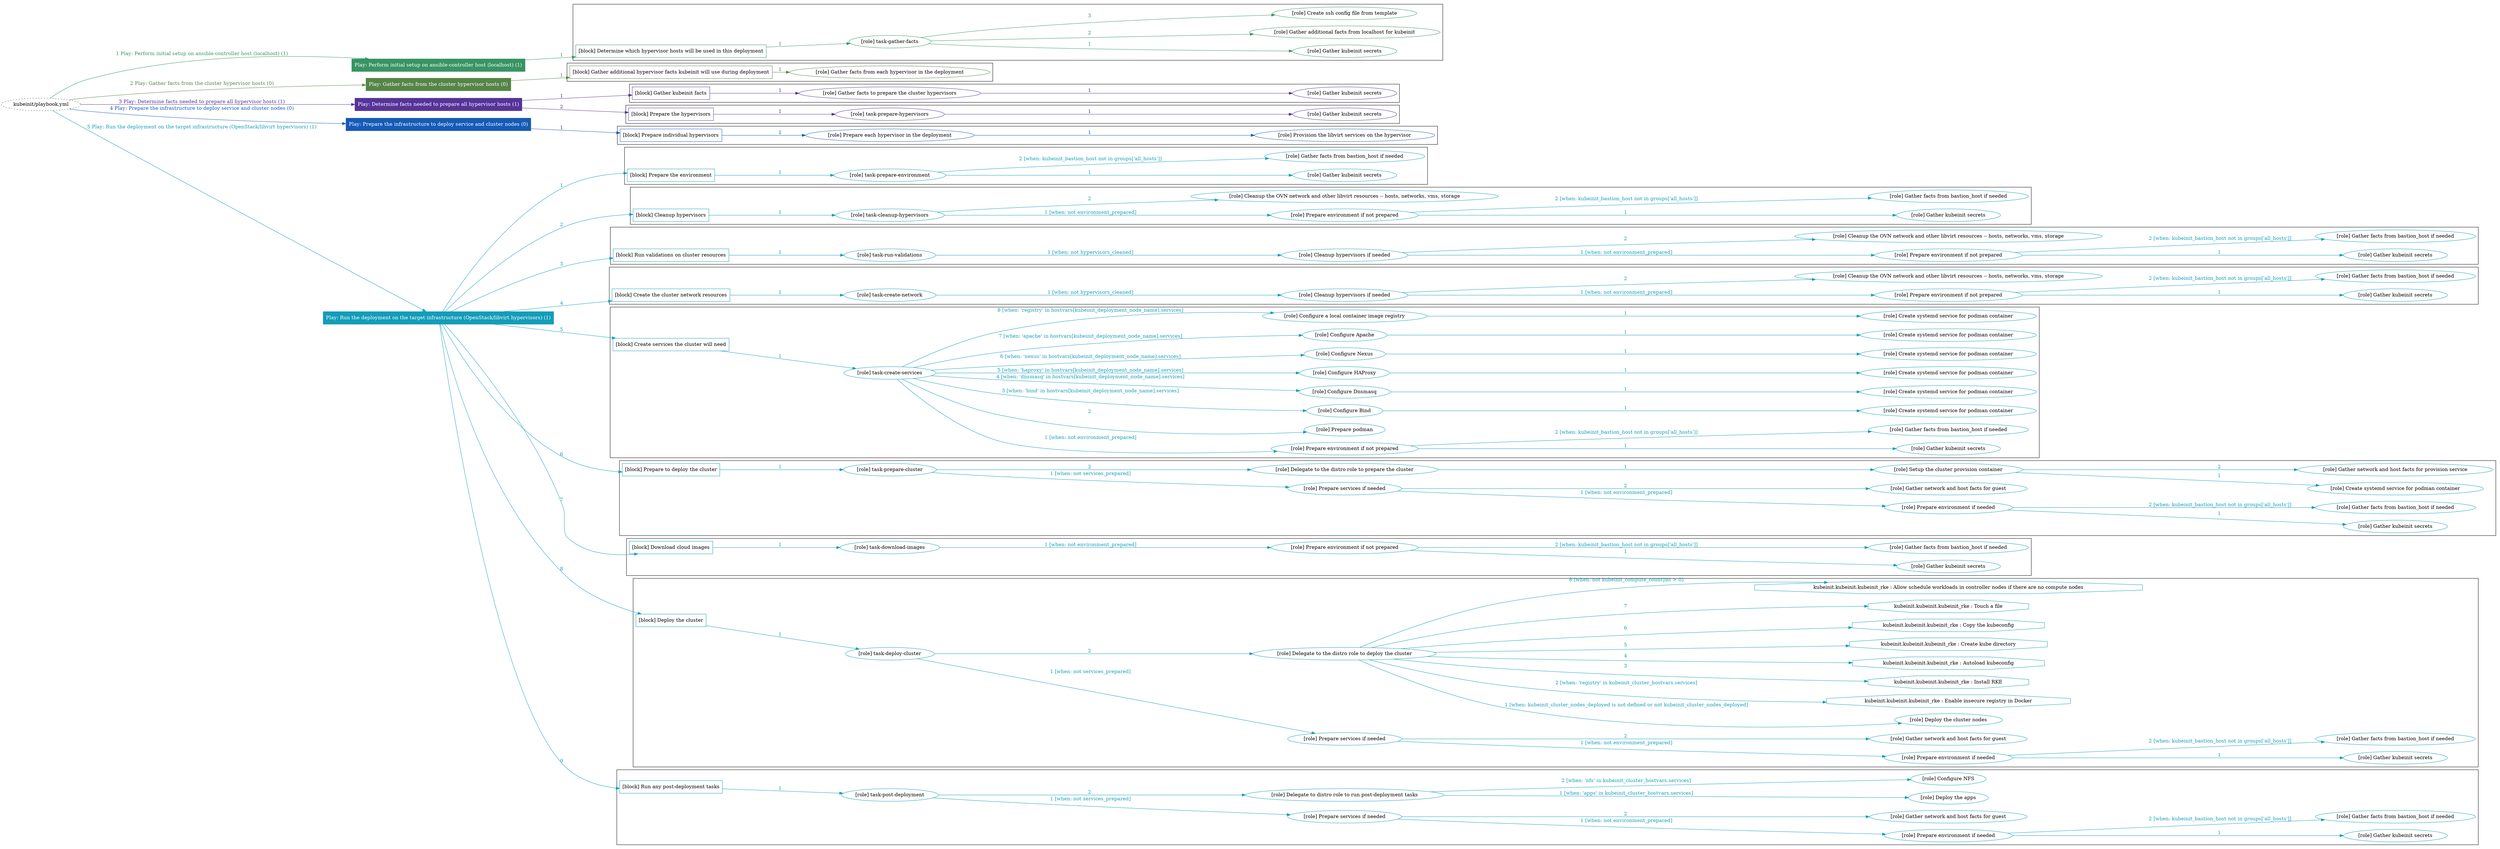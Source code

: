 digraph {
	graph [concentrate=true ordering=in rankdir=LR ratio=fill]
	edge [esep=5 sep=10]
	"kubeinit/playbook.yml" [URL="/home/runner/work/kubeinit/kubeinit/kubeinit/playbook.yml" id=playbook_73e7d32b style=dotted]
	"kubeinit/playbook.yml" -> play_31414d50 [label="1 Play: Perform initial setup on ansible-controller host (localhost) (1)" color="#389463" fontcolor="#389463" id=edge_play_31414d50 labeltooltip="1 Play: Perform initial setup on ansible-controller host (localhost) (1)" tooltip="1 Play: Perform initial setup on ansible-controller host (localhost) (1)"]
	subgraph "Play: Perform initial setup on ansible-controller host (localhost) (1)" {
		play_31414d50 [label="Play: Perform initial setup on ansible-controller host (localhost) (1)" URL="/home/runner/work/kubeinit/kubeinit/kubeinit/playbook.yml" color="#389463" fontcolor="#ffffff" id=play_31414d50 shape=box style=filled tooltip=localhost]
		play_31414d50 -> block_2adc20b6 [label=1 color="#389463" fontcolor="#389463" id=edge_block_2adc20b6 labeltooltip=1 tooltip=1]
		subgraph cluster_block_2adc20b6 {
			block_2adc20b6 [label="[block] Determine which hypervisor hosts will be used in this deployment" URL="/home/runner/work/kubeinit/kubeinit/kubeinit/playbook.yml" color="#389463" id=block_2adc20b6 labeltooltip="Determine which hypervisor hosts will be used in this deployment" shape=box tooltip="Determine which hypervisor hosts will be used in this deployment"]
			block_2adc20b6 -> role_edd2f462 [label="1 " color="#389463" fontcolor="#389463" id=edge_role_edd2f462 labeltooltip="1 " tooltip="1 "]
			subgraph "task-gather-facts" {
				role_edd2f462 [label="[role] task-gather-facts" URL="/home/runner/work/kubeinit/kubeinit/kubeinit/playbook.yml" color="#389463" id=role_edd2f462 tooltip="task-gather-facts"]
				role_edd2f462 -> role_8a72147b [label="1 " color="#389463" fontcolor="#389463" id=edge_role_8a72147b labeltooltip="1 " tooltip="1 "]
				subgraph "Gather kubeinit secrets" {
					role_8a72147b [label="[role] Gather kubeinit secrets" URL="/home/runner/.ansible/collections/ansible_collections/kubeinit/kubeinit/roles/kubeinit_prepare/tasks/build_hypervisors_group.yml" color="#389463" id=role_8a72147b tooltip="Gather kubeinit secrets"]
				}
				role_edd2f462 -> role_bcaaa14e [label="2 " color="#389463" fontcolor="#389463" id=edge_role_bcaaa14e labeltooltip="2 " tooltip="2 "]
				subgraph "Gather additional facts from localhost for kubeinit" {
					role_bcaaa14e [label="[role] Gather additional facts from localhost for kubeinit" URL="/home/runner/.ansible/collections/ansible_collections/kubeinit/kubeinit/roles/kubeinit_prepare/tasks/build_hypervisors_group.yml" color="#389463" id=role_bcaaa14e tooltip="Gather additional facts from localhost for kubeinit"]
				}
				role_edd2f462 -> role_b753dffd [label="3 " color="#389463" fontcolor="#389463" id=edge_role_b753dffd labeltooltip="3 " tooltip="3 "]
				subgraph "Create ssh config file from template" {
					role_b753dffd [label="[role] Create ssh config file from template" URL="/home/runner/.ansible/collections/ansible_collections/kubeinit/kubeinit/roles/kubeinit_prepare/tasks/build_hypervisors_group.yml" color="#389463" id=role_b753dffd tooltip="Create ssh config file from template"]
				}
			}
		}
	}
	"kubeinit/playbook.yml" -> play_7889216e [label="2 Play: Gather facts from the cluster hypervisor hosts (0)" color="#548547" fontcolor="#548547" id=edge_play_7889216e labeltooltip="2 Play: Gather facts from the cluster hypervisor hosts (0)" tooltip="2 Play: Gather facts from the cluster hypervisor hosts (0)"]
	subgraph "Play: Gather facts from the cluster hypervisor hosts (0)" {
		play_7889216e [label="Play: Gather facts from the cluster hypervisor hosts (0)" URL="/home/runner/work/kubeinit/kubeinit/kubeinit/playbook.yml" color="#548547" fontcolor="#ffffff" id=play_7889216e shape=box style=filled tooltip="Play: Gather facts from the cluster hypervisor hosts (0)"]
		play_7889216e -> block_11d4f030 [label=1 color="#548547" fontcolor="#548547" id=edge_block_11d4f030 labeltooltip=1 tooltip=1]
		subgraph cluster_block_11d4f030 {
			block_11d4f030 [label="[block] Gather additional hypervisor facts kubeinit will use during deployment" URL="/home/runner/work/kubeinit/kubeinit/kubeinit/playbook.yml" color="#548547" id=block_11d4f030 labeltooltip="Gather additional hypervisor facts kubeinit will use during deployment" shape=box tooltip="Gather additional hypervisor facts kubeinit will use during deployment"]
			block_11d4f030 -> role_a6d1f965 [label="1 " color="#548547" fontcolor="#548547" id=edge_role_a6d1f965 labeltooltip="1 " tooltip="1 "]
			subgraph "Gather facts from each hypervisor in the deployment" {
				role_a6d1f965 [label="[role] Gather facts from each hypervisor in the deployment" URL="/home/runner/work/kubeinit/kubeinit/kubeinit/playbook.yml" color="#548547" id=role_a6d1f965 tooltip="Gather facts from each hypervisor in the deployment"]
			}
		}
	}
	"kubeinit/playbook.yml" -> play_4eb75f65 [label="3 Play: Determine facts needed to prepare all hypervisor hosts (1)" color="#563399" fontcolor="#563399" id=edge_play_4eb75f65 labeltooltip="3 Play: Determine facts needed to prepare all hypervisor hosts (1)" tooltip="3 Play: Determine facts needed to prepare all hypervisor hosts (1)"]
	subgraph "Play: Determine facts needed to prepare all hypervisor hosts (1)" {
		play_4eb75f65 [label="Play: Determine facts needed to prepare all hypervisor hosts (1)" URL="/home/runner/work/kubeinit/kubeinit/kubeinit/playbook.yml" color="#563399" fontcolor="#ffffff" id=play_4eb75f65 shape=box style=filled tooltip=localhost]
		play_4eb75f65 -> block_2c77a514 [label=1 color="#563399" fontcolor="#563399" id=edge_block_2c77a514 labeltooltip=1 tooltip=1]
		subgraph cluster_block_2c77a514 {
			block_2c77a514 [label="[block] Gather kubeinit facts" URL="/home/runner/work/kubeinit/kubeinit/kubeinit/playbook.yml" color="#563399" id=block_2c77a514 labeltooltip="Gather kubeinit facts" shape=box tooltip="Gather kubeinit facts"]
			block_2c77a514 -> role_f0859530 [label="1 " color="#563399" fontcolor="#563399" id=edge_role_f0859530 labeltooltip="1 " tooltip="1 "]
			subgraph "Gather facts to prepare the cluster hypervisors" {
				role_f0859530 [label="[role] Gather facts to prepare the cluster hypervisors" URL="/home/runner/work/kubeinit/kubeinit/kubeinit/playbook.yml" color="#563399" id=role_f0859530 tooltip="Gather facts to prepare the cluster hypervisors"]
				role_f0859530 -> role_ba2a479e [label="1 " color="#563399" fontcolor="#563399" id=edge_role_ba2a479e labeltooltip="1 " tooltip="1 "]
				subgraph "Gather kubeinit secrets" {
					role_ba2a479e [label="[role] Gather kubeinit secrets" URL="/home/runner/.ansible/collections/ansible_collections/kubeinit/kubeinit/roles/kubeinit_prepare/tasks/gather_kubeinit_facts.yml" color="#563399" id=role_ba2a479e tooltip="Gather kubeinit secrets"]
				}
			}
		}
		play_4eb75f65 -> block_fc5ec38f [label=2 color="#563399" fontcolor="#563399" id=edge_block_fc5ec38f labeltooltip=2 tooltip=2]
		subgraph cluster_block_fc5ec38f {
			block_fc5ec38f [label="[block] Prepare the hypervisors" URL="/home/runner/work/kubeinit/kubeinit/kubeinit/playbook.yml" color="#563399" id=block_fc5ec38f labeltooltip="Prepare the hypervisors" shape=box tooltip="Prepare the hypervisors"]
			block_fc5ec38f -> role_0a61ebec [label="1 " color="#563399" fontcolor="#563399" id=edge_role_0a61ebec labeltooltip="1 " tooltip="1 "]
			subgraph "task-prepare-hypervisors" {
				role_0a61ebec [label="[role] task-prepare-hypervisors" URL="/home/runner/work/kubeinit/kubeinit/kubeinit/playbook.yml" color="#563399" id=role_0a61ebec tooltip="task-prepare-hypervisors"]
				role_0a61ebec -> role_b59c0893 [label="1 " color="#563399" fontcolor="#563399" id=edge_role_b59c0893 labeltooltip="1 " tooltip="1 "]
				subgraph "Gather kubeinit secrets" {
					role_b59c0893 [label="[role] Gather kubeinit secrets" URL="/home/runner/.ansible/collections/ansible_collections/kubeinit/kubeinit/roles/kubeinit_prepare/tasks/gather_kubeinit_facts.yml" color="#563399" id=role_b59c0893 tooltip="Gather kubeinit secrets"]
				}
			}
		}
	}
	"kubeinit/playbook.yml" -> play_acd3f1a6 [label="4 Play: Prepare the infrastructure to deploy service and cluster nodes (0)" color="#155bb7" fontcolor="#155bb7" id=edge_play_acd3f1a6 labeltooltip="4 Play: Prepare the infrastructure to deploy service and cluster nodes (0)" tooltip="4 Play: Prepare the infrastructure to deploy service and cluster nodes (0)"]
	subgraph "Play: Prepare the infrastructure to deploy service and cluster nodes (0)" {
		play_acd3f1a6 [label="Play: Prepare the infrastructure to deploy service and cluster nodes (0)" URL="/home/runner/work/kubeinit/kubeinit/kubeinit/playbook.yml" color="#155bb7" fontcolor="#ffffff" id=play_acd3f1a6 shape=box style=filled tooltip="Play: Prepare the infrastructure to deploy service and cluster nodes (0)"]
		play_acd3f1a6 -> block_a040dc82 [label=1 color="#155bb7" fontcolor="#155bb7" id=edge_block_a040dc82 labeltooltip=1 tooltip=1]
		subgraph cluster_block_a040dc82 {
			block_a040dc82 [label="[block] Prepare individual hypervisors" URL="/home/runner/work/kubeinit/kubeinit/kubeinit/playbook.yml" color="#155bb7" id=block_a040dc82 labeltooltip="Prepare individual hypervisors" shape=box tooltip="Prepare individual hypervisors"]
			block_a040dc82 -> role_f3a6813e [label="1 " color="#155bb7" fontcolor="#155bb7" id=edge_role_f3a6813e labeltooltip="1 " tooltip="1 "]
			subgraph "Prepare each hypervisor in the deployment" {
				role_f3a6813e [label="[role] Prepare each hypervisor in the deployment" URL="/home/runner/work/kubeinit/kubeinit/kubeinit/playbook.yml" color="#155bb7" id=role_f3a6813e tooltip="Prepare each hypervisor in the deployment"]
				role_f3a6813e -> role_6486df11 [label="1 " color="#155bb7" fontcolor="#155bb7" id=edge_role_6486df11 labeltooltip="1 " tooltip="1 "]
				subgraph "Provision the libvirt services on the hypervisor" {
					role_6486df11 [label="[role] Provision the libvirt services on the hypervisor" URL="/home/runner/.ansible/collections/ansible_collections/kubeinit/kubeinit/roles/kubeinit_prepare/tasks/prepare_hypervisor.yml" color="#155bb7" id=role_6486df11 tooltip="Provision the libvirt services on the hypervisor"]
				}
			}
		}
	}
	"kubeinit/playbook.yml" -> play_44e21730 [label="5 Play: Run the deployment on the target infrastructure (OpenStack/libvirt hypervisors) (1)" color="#139db9" fontcolor="#139db9" id=edge_play_44e21730 labeltooltip="5 Play: Run the deployment on the target infrastructure (OpenStack/libvirt hypervisors) (1)" tooltip="5 Play: Run the deployment on the target infrastructure (OpenStack/libvirt hypervisors) (1)"]
	subgraph "Play: Run the deployment on the target infrastructure (OpenStack/libvirt hypervisors) (1)" {
		play_44e21730 [label="Play: Run the deployment on the target infrastructure (OpenStack/libvirt hypervisors) (1)" URL="/home/runner/work/kubeinit/kubeinit/kubeinit/playbook.yml" color="#139db9" fontcolor="#ffffff" id=play_44e21730 shape=box style=filled tooltip=localhost]
		play_44e21730 -> block_92b079e2 [label=1 color="#139db9" fontcolor="#139db9" id=edge_block_92b079e2 labeltooltip=1 tooltip=1]
		subgraph cluster_block_92b079e2 {
			block_92b079e2 [label="[block] Prepare the environment" URL="/home/runner/work/kubeinit/kubeinit/kubeinit/playbook.yml" color="#139db9" id=block_92b079e2 labeltooltip="Prepare the environment" shape=box tooltip="Prepare the environment"]
			block_92b079e2 -> role_96ac932a [label="1 " color="#139db9" fontcolor="#139db9" id=edge_role_96ac932a labeltooltip="1 " tooltip="1 "]
			subgraph "task-prepare-environment" {
				role_96ac932a [label="[role] task-prepare-environment" URL="/home/runner/work/kubeinit/kubeinit/kubeinit/playbook.yml" color="#139db9" id=role_96ac932a tooltip="task-prepare-environment"]
				role_96ac932a -> role_3b5e1e68 [label="1 " color="#139db9" fontcolor="#139db9" id=edge_role_3b5e1e68 labeltooltip="1 " tooltip="1 "]
				subgraph "Gather kubeinit secrets" {
					role_3b5e1e68 [label="[role] Gather kubeinit secrets" URL="/home/runner/.ansible/collections/ansible_collections/kubeinit/kubeinit/roles/kubeinit_prepare/tasks/gather_kubeinit_facts.yml" color="#139db9" id=role_3b5e1e68 tooltip="Gather kubeinit secrets"]
				}
				role_96ac932a -> role_8d08fb79 [label="2 [when: kubeinit_bastion_host not in groups['all_hosts']]" color="#139db9" fontcolor="#139db9" id=edge_role_8d08fb79 labeltooltip="2 [when: kubeinit_bastion_host not in groups['all_hosts']]" tooltip="2 [when: kubeinit_bastion_host not in groups['all_hosts']]"]
				subgraph "Gather facts from bastion_host if needed" {
					role_8d08fb79 [label="[role] Gather facts from bastion_host if needed" URL="/home/runner/.ansible/collections/ansible_collections/kubeinit/kubeinit/roles/kubeinit_prepare/tasks/main.yml" color="#139db9" id=role_8d08fb79 tooltip="Gather facts from bastion_host if needed"]
				}
			}
		}
		play_44e21730 -> block_589bba9e [label=2 color="#139db9" fontcolor="#139db9" id=edge_block_589bba9e labeltooltip=2 tooltip=2]
		subgraph cluster_block_589bba9e {
			block_589bba9e [label="[block] Cleanup hypervisors" URL="/home/runner/work/kubeinit/kubeinit/kubeinit/playbook.yml" color="#139db9" id=block_589bba9e labeltooltip="Cleanup hypervisors" shape=box tooltip="Cleanup hypervisors"]
			block_589bba9e -> role_283eb944 [label="1 " color="#139db9" fontcolor="#139db9" id=edge_role_283eb944 labeltooltip="1 " tooltip="1 "]
			subgraph "task-cleanup-hypervisors" {
				role_283eb944 [label="[role] task-cleanup-hypervisors" URL="/home/runner/work/kubeinit/kubeinit/kubeinit/playbook.yml" color="#139db9" id=role_283eb944 tooltip="task-cleanup-hypervisors"]
				role_283eb944 -> role_829afd64 [label="1 [when: not environment_prepared]" color="#139db9" fontcolor="#139db9" id=edge_role_829afd64 labeltooltip="1 [when: not environment_prepared]" tooltip="1 [when: not environment_prepared]"]
				subgraph "Prepare environment if not prepared" {
					role_829afd64 [label="[role] Prepare environment if not prepared" URL="/home/runner/.ansible/collections/ansible_collections/kubeinit/kubeinit/roles/kubeinit_libvirt/tasks/cleanup_hypervisors.yml" color="#139db9" id=role_829afd64 tooltip="Prepare environment if not prepared"]
					role_829afd64 -> role_f8d70eb4 [label="1 " color="#139db9" fontcolor="#139db9" id=edge_role_f8d70eb4 labeltooltip="1 " tooltip="1 "]
					subgraph "Gather kubeinit secrets" {
						role_f8d70eb4 [label="[role] Gather kubeinit secrets" URL="/home/runner/.ansible/collections/ansible_collections/kubeinit/kubeinit/roles/kubeinit_prepare/tasks/gather_kubeinit_facts.yml" color="#139db9" id=role_f8d70eb4 tooltip="Gather kubeinit secrets"]
					}
					role_829afd64 -> role_d792b16f [label="2 [when: kubeinit_bastion_host not in groups['all_hosts']]" color="#139db9" fontcolor="#139db9" id=edge_role_d792b16f labeltooltip="2 [when: kubeinit_bastion_host not in groups['all_hosts']]" tooltip="2 [when: kubeinit_bastion_host not in groups['all_hosts']]"]
					subgraph "Gather facts from bastion_host if needed" {
						role_d792b16f [label="[role] Gather facts from bastion_host if needed" URL="/home/runner/.ansible/collections/ansible_collections/kubeinit/kubeinit/roles/kubeinit_prepare/tasks/main.yml" color="#139db9" id=role_d792b16f tooltip="Gather facts from bastion_host if needed"]
					}
				}
				role_283eb944 -> role_5ebd1bde [label="2 " color="#139db9" fontcolor="#139db9" id=edge_role_5ebd1bde labeltooltip="2 " tooltip="2 "]
				subgraph "Cleanup the OVN network and other libvirt resources -- hosts, networks, vms, storage" {
					role_5ebd1bde [label="[role] Cleanup the OVN network and other libvirt resources -- hosts, networks, vms, storage" URL="/home/runner/.ansible/collections/ansible_collections/kubeinit/kubeinit/roles/kubeinit_libvirt/tasks/cleanup_hypervisors.yml" color="#139db9" id=role_5ebd1bde tooltip="Cleanup the OVN network and other libvirt resources -- hosts, networks, vms, storage"]
				}
			}
		}
		play_44e21730 -> block_3920cd03 [label=3 color="#139db9" fontcolor="#139db9" id=edge_block_3920cd03 labeltooltip=3 tooltip=3]
		subgraph cluster_block_3920cd03 {
			block_3920cd03 [label="[block] Run validations on cluster resources" URL="/home/runner/work/kubeinit/kubeinit/kubeinit/playbook.yml" color="#139db9" id=block_3920cd03 labeltooltip="Run validations on cluster resources" shape=box tooltip="Run validations on cluster resources"]
			block_3920cd03 -> role_b5b69a11 [label="1 " color="#139db9" fontcolor="#139db9" id=edge_role_b5b69a11 labeltooltip="1 " tooltip="1 "]
			subgraph "task-run-validations" {
				role_b5b69a11 [label="[role] task-run-validations" URL="/home/runner/work/kubeinit/kubeinit/kubeinit/playbook.yml" color="#139db9" id=role_b5b69a11 tooltip="task-run-validations"]
				role_b5b69a11 -> role_eb5f5dc1 [label="1 [when: not hypervisors_cleaned]" color="#139db9" fontcolor="#139db9" id=edge_role_eb5f5dc1 labeltooltip="1 [when: not hypervisors_cleaned]" tooltip="1 [when: not hypervisors_cleaned]"]
				subgraph "Cleanup hypervisors if needed" {
					role_eb5f5dc1 [label="[role] Cleanup hypervisors if needed" URL="/home/runner/.ansible/collections/ansible_collections/kubeinit/kubeinit/roles/kubeinit_validations/tasks/main.yml" color="#139db9" id=role_eb5f5dc1 tooltip="Cleanup hypervisors if needed"]
					role_eb5f5dc1 -> role_df71310f [label="1 [when: not environment_prepared]" color="#139db9" fontcolor="#139db9" id=edge_role_df71310f labeltooltip="1 [when: not environment_prepared]" tooltip="1 [when: not environment_prepared]"]
					subgraph "Prepare environment if not prepared" {
						role_df71310f [label="[role] Prepare environment if not prepared" URL="/home/runner/.ansible/collections/ansible_collections/kubeinit/kubeinit/roles/kubeinit_libvirt/tasks/cleanup_hypervisors.yml" color="#139db9" id=role_df71310f tooltip="Prepare environment if not prepared"]
						role_df71310f -> role_e537adee [label="1 " color="#139db9" fontcolor="#139db9" id=edge_role_e537adee labeltooltip="1 " tooltip="1 "]
						subgraph "Gather kubeinit secrets" {
							role_e537adee [label="[role] Gather kubeinit secrets" URL="/home/runner/.ansible/collections/ansible_collections/kubeinit/kubeinit/roles/kubeinit_prepare/tasks/gather_kubeinit_facts.yml" color="#139db9" id=role_e537adee tooltip="Gather kubeinit secrets"]
						}
						role_df71310f -> role_65ef6bd3 [label="2 [when: kubeinit_bastion_host not in groups['all_hosts']]" color="#139db9" fontcolor="#139db9" id=edge_role_65ef6bd3 labeltooltip="2 [when: kubeinit_bastion_host not in groups['all_hosts']]" tooltip="2 [when: kubeinit_bastion_host not in groups['all_hosts']]"]
						subgraph "Gather facts from bastion_host if needed" {
							role_65ef6bd3 [label="[role] Gather facts from bastion_host if needed" URL="/home/runner/.ansible/collections/ansible_collections/kubeinit/kubeinit/roles/kubeinit_prepare/tasks/main.yml" color="#139db9" id=role_65ef6bd3 tooltip="Gather facts from bastion_host if needed"]
						}
					}
					role_eb5f5dc1 -> role_05797f39 [label="2 " color="#139db9" fontcolor="#139db9" id=edge_role_05797f39 labeltooltip="2 " tooltip="2 "]
					subgraph "Cleanup the OVN network and other libvirt resources -- hosts, networks, vms, storage" {
						role_05797f39 [label="[role] Cleanup the OVN network and other libvirt resources -- hosts, networks, vms, storage" URL="/home/runner/.ansible/collections/ansible_collections/kubeinit/kubeinit/roles/kubeinit_libvirt/tasks/cleanup_hypervisors.yml" color="#139db9" id=role_05797f39 tooltip="Cleanup the OVN network and other libvirt resources -- hosts, networks, vms, storage"]
					}
				}
			}
		}
		play_44e21730 -> block_a8621b89 [label=4 color="#139db9" fontcolor="#139db9" id=edge_block_a8621b89 labeltooltip=4 tooltip=4]
		subgraph cluster_block_a8621b89 {
			block_a8621b89 [label="[block] Create the cluster network resources" URL="/home/runner/work/kubeinit/kubeinit/kubeinit/playbook.yml" color="#139db9" id=block_a8621b89 labeltooltip="Create the cluster network resources" shape=box tooltip="Create the cluster network resources"]
			block_a8621b89 -> role_17d3d2c2 [label="1 " color="#139db9" fontcolor="#139db9" id=edge_role_17d3d2c2 labeltooltip="1 " tooltip="1 "]
			subgraph "task-create-network" {
				role_17d3d2c2 [label="[role] task-create-network" URL="/home/runner/work/kubeinit/kubeinit/kubeinit/playbook.yml" color="#139db9" id=role_17d3d2c2 tooltip="task-create-network"]
				role_17d3d2c2 -> role_bba313e5 [label="1 [when: not hypervisors_cleaned]" color="#139db9" fontcolor="#139db9" id=edge_role_bba313e5 labeltooltip="1 [when: not hypervisors_cleaned]" tooltip="1 [when: not hypervisors_cleaned]"]
				subgraph "Cleanup hypervisors if needed" {
					role_bba313e5 [label="[role] Cleanup hypervisors if needed" URL="/home/runner/.ansible/collections/ansible_collections/kubeinit/kubeinit/roles/kubeinit_libvirt/tasks/create_network.yml" color="#139db9" id=role_bba313e5 tooltip="Cleanup hypervisors if needed"]
					role_bba313e5 -> role_f08c1897 [label="1 [when: not environment_prepared]" color="#139db9" fontcolor="#139db9" id=edge_role_f08c1897 labeltooltip="1 [when: not environment_prepared]" tooltip="1 [when: not environment_prepared]"]
					subgraph "Prepare environment if not prepared" {
						role_f08c1897 [label="[role] Prepare environment if not prepared" URL="/home/runner/.ansible/collections/ansible_collections/kubeinit/kubeinit/roles/kubeinit_libvirt/tasks/cleanup_hypervisors.yml" color="#139db9" id=role_f08c1897 tooltip="Prepare environment if not prepared"]
						role_f08c1897 -> role_8fc06e7f [label="1 " color="#139db9" fontcolor="#139db9" id=edge_role_8fc06e7f labeltooltip="1 " tooltip="1 "]
						subgraph "Gather kubeinit secrets" {
							role_8fc06e7f [label="[role] Gather kubeinit secrets" URL="/home/runner/.ansible/collections/ansible_collections/kubeinit/kubeinit/roles/kubeinit_prepare/tasks/gather_kubeinit_facts.yml" color="#139db9" id=role_8fc06e7f tooltip="Gather kubeinit secrets"]
						}
						role_f08c1897 -> role_5b51b91f [label="2 [when: kubeinit_bastion_host not in groups['all_hosts']]" color="#139db9" fontcolor="#139db9" id=edge_role_5b51b91f labeltooltip="2 [when: kubeinit_bastion_host not in groups['all_hosts']]" tooltip="2 [when: kubeinit_bastion_host not in groups['all_hosts']]"]
						subgraph "Gather facts from bastion_host if needed" {
							role_5b51b91f [label="[role] Gather facts from bastion_host if needed" URL="/home/runner/.ansible/collections/ansible_collections/kubeinit/kubeinit/roles/kubeinit_prepare/tasks/main.yml" color="#139db9" id=role_5b51b91f tooltip="Gather facts from bastion_host if needed"]
						}
					}
					role_bba313e5 -> role_d40fc132 [label="2 " color="#139db9" fontcolor="#139db9" id=edge_role_d40fc132 labeltooltip="2 " tooltip="2 "]
					subgraph "Cleanup the OVN network and other libvirt resources -- hosts, networks, vms, storage" {
						role_d40fc132 [label="[role] Cleanup the OVN network and other libvirt resources -- hosts, networks, vms, storage" URL="/home/runner/.ansible/collections/ansible_collections/kubeinit/kubeinit/roles/kubeinit_libvirt/tasks/cleanup_hypervisors.yml" color="#139db9" id=role_d40fc132 tooltip="Cleanup the OVN network and other libvirt resources -- hosts, networks, vms, storage"]
					}
				}
			}
		}
		play_44e21730 -> block_4c3acac7 [label=5 color="#139db9" fontcolor="#139db9" id=edge_block_4c3acac7 labeltooltip=5 tooltip=5]
		subgraph cluster_block_4c3acac7 {
			block_4c3acac7 [label="[block] Create services the cluster will need" URL="/home/runner/work/kubeinit/kubeinit/kubeinit/playbook.yml" color="#139db9" id=block_4c3acac7 labeltooltip="Create services the cluster will need" shape=box tooltip="Create services the cluster will need"]
			block_4c3acac7 -> role_398292a4 [label="1 " color="#139db9" fontcolor="#139db9" id=edge_role_398292a4 labeltooltip="1 " tooltip="1 "]
			subgraph "task-create-services" {
				role_398292a4 [label="[role] task-create-services" URL="/home/runner/work/kubeinit/kubeinit/kubeinit/playbook.yml" color="#139db9" id=role_398292a4 tooltip="task-create-services"]
				role_398292a4 -> role_e3573941 [label="1 [when: not environment_prepared]" color="#139db9" fontcolor="#139db9" id=edge_role_e3573941 labeltooltip="1 [when: not environment_prepared]" tooltip="1 [when: not environment_prepared]"]
				subgraph "Prepare environment if not prepared" {
					role_e3573941 [label="[role] Prepare environment if not prepared" URL="/home/runner/.ansible/collections/ansible_collections/kubeinit/kubeinit/roles/kubeinit_services/tasks/main.yml" color="#139db9" id=role_e3573941 tooltip="Prepare environment if not prepared"]
					role_e3573941 -> role_527c5c32 [label="1 " color="#139db9" fontcolor="#139db9" id=edge_role_527c5c32 labeltooltip="1 " tooltip="1 "]
					subgraph "Gather kubeinit secrets" {
						role_527c5c32 [label="[role] Gather kubeinit secrets" URL="/home/runner/.ansible/collections/ansible_collections/kubeinit/kubeinit/roles/kubeinit_prepare/tasks/gather_kubeinit_facts.yml" color="#139db9" id=role_527c5c32 tooltip="Gather kubeinit secrets"]
					}
					role_e3573941 -> role_71035b58 [label="2 [when: kubeinit_bastion_host not in groups['all_hosts']]" color="#139db9" fontcolor="#139db9" id=edge_role_71035b58 labeltooltip="2 [when: kubeinit_bastion_host not in groups['all_hosts']]" tooltip="2 [when: kubeinit_bastion_host not in groups['all_hosts']]"]
					subgraph "Gather facts from bastion_host if needed" {
						role_71035b58 [label="[role] Gather facts from bastion_host if needed" URL="/home/runner/.ansible/collections/ansible_collections/kubeinit/kubeinit/roles/kubeinit_prepare/tasks/main.yml" color="#139db9" id=role_71035b58 tooltip="Gather facts from bastion_host if needed"]
					}
				}
				role_398292a4 -> role_cd6adee9 [label="2 " color="#139db9" fontcolor="#139db9" id=edge_role_cd6adee9 labeltooltip="2 " tooltip="2 "]
				subgraph "Prepare podman" {
					role_cd6adee9 [label="[role] Prepare podman" URL="/home/runner/.ansible/collections/ansible_collections/kubeinit/kubeinit/roles/kubeinit_services/tasks/00_create_service_pod.yml" color="#139db9" id=role_cd6adee9 tooltip="Prepare podman"]
				}
				role_398292a4 -> role_e75063db [label="3 [when: 'bind' in hostvars[kubeinit_deployment_node_name].services]" color="#139db9" fontcolor="#139db9" id=edge_role_e75063db labeltooltip="3 [when: 'bind' in hostvars[kubeinit_deployment_node_name].services]" tooltip="3 [when: 'bind' in hostvars[kubeinit_deployment_node_name].services]"]
				subgraph "Configure Bind" {
					role_e75063db [label="[role] Configure Bind" URL="/home/runner/.ansible/collections/ansible_collections/kubeinit/kubeinit/roles/kubeinit_services/tasks/start_services_containers.yml" color="#139db9" id=role_e75063db tooltip="Configure Bind"]
					role_e75063db -> role_e4db64b0 [label="1 " color="#139db9" fontcolor="#139db9" id=edge_role_e4db64b0 labeltooltip="1 " tooltip="1 "]
					subgraph "Create systemd service for podman container" {
						role_e4db64b0 [label="[role] Create systemd service for podman container" URL="/home/runner/.ansible/collections/ansible_collections/kubeinit/kubeinit/roles/kubeinit_bind/tasks/main.yml" color="#139db9" id=role_e4db64b0 tooltip="Create systemd service for podman container"]
					}
				}
				role_398292a4 -> role_9d6bcfce [label="4 [when: 'dnsmasq' in hostvars[kubeinit_deployment_node_name].services]" color="#139db9" fontcolor="#139db9" id=edge_role_9d6bcfce labeltooltip="4 [when: 'dnsmasq' in hostvars[kubeinit_deployment_node_name].services]" tooltip="4 [when: 'dnsmasq' in hostvars[kubeinit_deployment_node_name].services]"]
				subgraph "Configure Dnsmasq" {
					role_9d6bcfce [label="[role] Configure Dnsmasq" URL="/home/runner/.ansible/collections/ansible_collections/kubeinit/kubeinit/roles/kubeinit_services/tasks/start_services_containers.yml" color="#139db9" id=role_9d6bcfce tooltip="Configure Dnsmasq"]
					role_9d6bcfce -> role_407bff13 [label="1 " color="#139db9" fontcolor="#139db9" id=edge_role_407bff13 labeltooltip="1 " tooltip="1 "]
					subgraph "Create systemd service for podman container" {
						role_407bff13 [label="[role] Create systemd service for podman container" URL="/home/runner/.ansible/collections/ansible_collections/kubeinit/kubeinit/roles/kubeinit_dnsmasq/tasks/main.yml" color="#139db9" id=role_407bff13 tooltip="Create systemd service for podman container"]
					}
				}
				role_398292a4 -> role_41b4f22a [label="5 [when: 'haproxy' in hostvars[kubeinit_deployment_node_name].services]" color="#139db9" fontcolor="#139db9" id=edge_role_41b4f22a labeltooltip="5 [when: 'haproxy' in hostvars[kubeinit_deployment_node_name].services]" tooltip="5 [when: 'haproxy' in hostvars[kubeinit_deployment_node_name].services]"]
				subgraph "Configure HAProxy" {
					role_41b4f22a [label="[role] Configure HAProxy" URL="/home/runner/.ansible/collections/ansible_collections/kubeinit/kubeinit/roles/kubeinit_services/tasks/start_services_containers.yml" color="#139db9" id=role_41b4f22a tooltip="Configure HAProxy"]
					role_41b4f22a -> role_f9776fad [label="1 " color="#139db9" fontcolor="#139db9" id=edge_role_f9776fad labeltooltip="1 " tooltip="1 "]
					subgraph "Create systemd service for podman container" {
						role_f9776fad [label="[role] Create systemd service for podman container" URL="/home/runner/.ansible/collections/ansible_collections/kubeinit/kubeinit/roles/kubeinit_haproxy/tasks/main.yml" color="#139db9" id=role_f9776fad tooltip="Create systemd service for podman container"]
					}
				}
				role_398292a4 -> role_cfe1a00b [label="6 [when: 'nexus' in hostvars[kubeinit_deployment_node_name].services]" color="#139db9" fontcolor="#139db9" id=edge_role_cfe1a00b labeltooltip="6 [when: 'nexus' in hostvars[kubeinit_deployment_node_name].services]" tooltip="6 [when: 'nexus' in hostvars[kubeinit_deployment_node_name].services]"]
				subgraph "Configure Nexus" {
					role_cfe1a00b [label="[role] Configure Nexus" URL="/home/runner/.ansible/collections/ansible_collections/kubeinit/kubeinit/roles/kubeinit_services/tasks/start_services_containers.yml" color="#139db9" id=role_cfe1a00b tooltip="Configure Nexus"]
					role_cfe1a00b -> role_223fac45 [label="1 " color="#139db9" fontcolor="#139db9" id=edge_role_223fac45 labeltooltip="1 " tooltip="1 "]
					subgraph "Create systemd service for podman container" {
						role_223fac45 [label="[role] Create systemd service for podman container" URL="/home/runner/.ansible/collections/ansible_collections/kubeinit/kubeinit/roles/kubeinit_nexus/tasks/main.yml" color="#139db9" id=role_223fac45 tooltip="Create systemd service for podman container"]
					}
				}
				role_398292a4 -> role_16a70578 [label="7 [when: 'apache' in hostvars[kubeinit_deployment_node_name].services]" color="#139db9" fontcolor="#139db9" id=edge_role_16a70578 labeltooltip="7 [when: 'apache' in hostvars[kubeinit_deployment_node_name].services]" tooltip="7 [when: 'apache' in hostvars[kubeinit_deployment_node_name].services]"]
				subgraph "Configure Apache" {
					role_16a70578 [label="[role] Configure Apache" URL="/home/runner/.ansible/collections/ansible_collections/kubeinit/kubeinit/roles/kubeinit_services/tasks/start_services_containers.yml" color="#139db9" id=role_16a70578 tooltip="Configure Apache"]
					role_16a70578 -> role_38fa9bfc [label="1 " color="#139db9" fontcolor="#139db9" id=edge_role_38fa9bfc labeltooltip="1 " tooltip="1 "]
					subgraph "Create systemd service for podman container" {
						role_38fa9bfc [label="[role] Create systemd service for podman container" URL="/home/runner/.ansible/collections/ansible_collections/kubeinit/kubeinit/roles/kubeinit_apache/tasks/main.yml" color="#139db9" id=role_38fa9bfc tooltip="Create systemd service for podman container"]
					}
				}
				role_398292a4 -> role_2c9b6465 [label="8 [when: 'registry' in hostvars[kubeinit_deployment_node_name].services]" color="#139db9" fontcolor="#139db9" id=edge_role_2c9b6465 labeltooltip="8 [when: 'registry' in hostvars[kubeinit_deployment_node_name].services]" tooltip="8 [when: 'registry' in hostvars[kubeinit_deployment_node_name].services]"]
				subgraph "Configure a local container image registry" {
					role_2c9b6465 [label="[role] Configure a local container image registry" URL="/home/runner/.ansible/collections/ansible_collections/kubeinit/kubeinit/roles/kubeinit_services/tasks/start_services_containers.yml" color="#139db9" id=role_2c9b6465 tooltip="Configure a local container image registry"]
					role_2c9b6465 -> role_c0ca1197 [label="1 " color="#139db9" fontcolor="#139db9" id=edge_role_c0ca1197 labeltooltip="1 " tooltip="1 "]
					subgraph "Create systemd service for podman container" {
						role_c0ca1197 [label="[role] Create systemd service for podman container" URL="/home/runner/.ansible/collections/ansible_collections/kubeinit/kubeinit/roles/kubeinit_registry/tasks/main.yml" color="#139db9" id=role_c0ca1197 tooltip="Create systemd service for podman container"]
					}
				}
			}
		}
		play_44e21730 -> block_5f72abce [label=6 color="#139db9" fontcolor="#139db9" id=edge_block_5f72abce labeltooltip=6 tooltip=6]
		subgraph cluster_block_5f72abce {
			block_5f72abce [label="[block] Prepare to deploy the cluster" URL="/home/runner/work/kubeinit/kubeinit/kubeinit/playbook.yml" color="#139db9" id=block_5f72abce labeltooltip="Prepare to deploy the cluster" shape=box tooltip="Prepare to deploy the cluster"]
			block_5f72abce -> role_7363f9da [label="1 " color="#139db9" fontcolor="#139db9" id=edge_role_7363f9da labeltooltip="1 " tooltip="1 "]
			subgraph "task-prepare-cluster" {
				role_7363f9da [label="[role] task-prepare-cluster" URL="/home/runner/work/kubeinit/kubeinit/kubeinit/playbook.yml" color="#139db9" id=role_7363f9da tooltip="task-prepare-cluster"]
				role_7363f9da -> role_5158c57c [label="1 [when: not services_prepared]" color="#139db9" fontcolor="#139db9" id=edge_role_5158c57c labeltooltip="1 [when: not services_prepared]" tooltip="1 [when: not services_prepared]"]
				subgraph "Prepare services if needed" {
					role_5158c57c [label="[role] Prepare services if needed" URL="/home/runner/.ansible/collections/ansible_collections/kubeinit/kubeinit/roles/kubeinit_prepare/tasks/prepare_cluster.yml" color="#139db9" id=role_5158c57c tooltip="Prepare services if needed"]
					role_5158c57c -> role_12fe1e25 [label="1 [when: not environment_prepared]" color="#139db9" fontcolor="#139db9" id=edge_role_12fe1e25 labeltooltip="1 [when: not environment_prepared]" tooltip="1 [when: not environment_prepared]"]
					subgraph "Prepare environment if needed" {
						role_12fe1e25 [label="[role] Prepare environment if needed" URL="/home/runner/.ansible/collections/ansible_collections/kubeinit/kubeinit/roles/kubeinit_services/tasks/prepare_services.yml" color="#139db9" id=role_12fe1e25 tooltip="Prepare environment if needed"]
						role_12fe1e25 -> role_0b46bab9 [label="1 " color="#139db9" fontcolor="#139db9" id=edge_role_0b46bab9 labeltooltip="1 " tooltip="1 "]
						subgraph "Gather kubeinit secrets" {
							role_0b46bab9 [label="[role] Gather kubeinit secrets" URL="/home/runner/.ansible/collections/ansible_collections/kubeinit/kubeinit/roles/kubeinit_prepare/tasks/gather_kubeinit_facts.yml" color="#139db9" id=role_0b46bab9 tooltip="Gather kubeinit secrets"]
						}
						role_12fe1e25 -> role_637b1b0d [label="2 [when: kubeinit_bastion_host not in groups['all_hosts']]" color="#139db9" fontcolor="#139db9" id=edge_role_637b1b0d labeltooltip="2 [when: kubeinit_bastion_host not in groups['all_hosts']]" tooltip="2 [when: kubeinit_bastion_host not in groups['all_hosts']]"]
						subgraph "Gather facts from bastion_host if needed" {
							role_637b1b0d [label="[role] Gather facts from bastion_host if needed" URL="/home/runner/.ansible/collections/ansible_collections/kubeinit/kubeinit/roles/kubeinit_prepare/tasks/main.yml" color="#139db9" id=role_637b1b0d tooltip="Gather facts from bastion_host if needed"]
						}
					}
					role_5158c57c -> role_7ab51976 [label="2 " color="#139db9" fontcolor="#139db9" id=edge_role_7ab51976 labeltooltip="2 " tooltip="2 "]
					subgraph "Gather network and host facts for guest" {
						role_7ab51976 [label="[role] Gather network and host facts for guest" URL="/home/runner/.ansible/collections/ansible_collections/kubeinit/kubeinit/roles/kubeinit_services/tasks/prepare_services.yml" color="#139db9" id=role_7ab51976 tooltip="Gather network and host facts for guest"]
					}
				}
				role_7363f9da -> role_041122a0 [label="2 " color="#139db9" fontcolor="#139db9" id=edge_role_041122a0 labeltooltip="2 " tooltip="2 "]
				subgraph "Delegate to the distro role to prepare the cluster" {
					role_041122a0 [label="[role] Delegate to the distro role to prepare the cluster" URL="/home/runner/.ansible/collections/ansible_collections/kubeinit/kubeinit/roles/kubeinit_prepare/tasks/prepare_cluster.yml" color="#139db9" id=role_041122a0 tooltip="Delegate to the distro role to prepare the cluster"]
					role_041122a0 -> role_0ddf62df [label="1 " color="#139db9" fontcolor="#139db9" id=edge_role_0ddf62df labeltooltip="1 " tooltip="1 "]
					subgraph "Setup the cluster provision container" {
						role_0ddf62df [label="[role] Setup the cluster provision container" URL="/home/runner/.ansible/collections/ansible_collections/kubeinit/kubeinit/roles/kubeinit_rke/tasks/prepare_cluster.yml" color="#139db9" id=role_0ddf62df tooltip="Setup the cluster provision container"]
						role_0ddf62df -> role_e9d94e93 [label="1 " color="#139db9" fontcolor="#139db9" id=edge_role_e9d94e93 labeltooltip="1 " tooltip="1 "]
						subgraph "Create systemd service for podman container" {
							role_e9d94e93 [label="[role] Create systemd service for podman container" URL="/home/runner/.ansible/collections/ansible_collections/kubeinit/kubeinit/roles/kubeinit_services/tasks/create_provision_container.yml" color="#139db9" id=role_e9d94e93 tooltip="Create systemd service for podman container"]
						}
						role_0ddf62df -> role_55caca89 [label="2 " color="#139db9" fontcolor="#139db9" id=edge_role_55caca89 labeltooltip="2 " tooltip="2 "]
						subgraph "Gather network and host facts for provision service" {
							role_55caca89 [label="[role] Gather network and host facts for provision service" URL="/home/runner/.ansible/collections/ansible_collections/kubeinit/kubeinit/roles/kubeinit_services/tasks/create_provision_container.yml" color="#139db9" id=role_55caca89 tooltip="Gather network and host facts for provision service"]
						}
					}
				}
			}
		}
		play_44e21730 -> block_96d24ae2 [label=7 color="#139db9" fontcolor="#139db9" id=edge_block_96d24ae2 labeltooltip=7 tooltip=7]
		subgraph cluster_block_96d24ae2 {
			block_96d24ae2 [label="[block] Download cloud images" URL="/home/runner/work/kubeinit/kubeinit/kubeinit/playbook.yml" color="#139db9" id=block_96d24ae2 labeltooltip="Download cloud images" shape=box tooltip="Download cloud images"]
			block_96d24ae2 -> role_c0ac12c9 [label="1 " color="#139db9" fontcolor="#139db9" id=edge_role_c0ac12c9 labeltooltip="1 " tooltip="1 "]
			subgraph "task-download-images" {
				role_c0ac12c9 [label="[role] task-download-images" URL="/home/runner/work/kubeinit/kubeinit/kubeinit/playbook.yml" color="#139db9" id=role_c0ac12c9 tooltip="task-download-images"]
				role_c0ac12c9 -> role_5ce8ddc4 [label="1 [when: not environment_prepared]" color="#139db9" fontcolor="#139db9" id=edge_role_5ce8ddc4 labeltooltip="1 [when: not environment_prepared]" tooltip="1 [when: not environment_prepared]"]
				subgraph "Prepare environment if not prepared" {
					role_5ce8ddc4 [label="[role] Prepare environment if not prepared" URL="/home/runner/.ansible/collections/ansible_collections/kubeinit/kubeinit/roles/kubeinit_libvirt/tasks/download_cloud_images.yml" color="#139db9" id=role_5ce8ddc4 tooltip="Prepare environment if not prepared"]
					role_5ce8ddc4 -> role_73341a62 [label="1 " color="#139db9" fontcolor="#139db9" id=edge_role_73341a62 labeltooltip="1 " tooltip="1 "]
					subgraph "Gather kubeinit secrets" {
						role_73341a62 [label="[role] Gather kubeinit secrets" URL="/home/runner/.ansible/collections/ansible_collections/kubeinit/kubeinit/roles/kubeinit_prepare/tasks/gather_kubeinit_facts.yml" color="#139db9" id=role_73341a62 tooltip="Gather kubeinit secrets"]
					}
					role_5ce8ddc4 -> role_8742e4f8 [label="2 [when: kubeinit_bastion_host not in groups['all_hosts']]" color="#139db9" fontcolor="#139db9" id=edge_role_8742e4f8 labeltooltip="2 [when: kubeinit_bastion_host not in groups['all_hosts']]" tooltip="2 [when: kubeinit_bastion_host not in groups['all_hosts']]"]
					subgraph "Gather facts from bastion_host if needed" {
						role_8742e4f8 [label="[role] Gather facts from bastion_host if needed" URL="/home/runner/.ansible/collections/ansible_collections/kubeinit/kubeinit/roles/kubeinit_prepare/tasks/main.yml" color="#139db9" id=role_8742e4f8 tooltip="Gather facts from bastion_host if needed"]
					}
				}
			}
		}
		play_44e21730 -> block_834666e6 [label=8 color="#139db9" fontcolor="#139db9" id=edge_block_834666e6 labeltooltip=8 tooltip=8]
		subgraph cluster_block_834666e6 {
			block_834666e6 [label="[block] Deploy the cluster" URL="/home/runner/work/kubeinit/kubeinit/kubeinit/playbook.yml" color="#139db9" id=block_834666e6 labeltooltip="Deploy the cluster" shape=box tooltip="Deploy the cluster"]
			block_834666e6 -> role_17b5670d [label="1 " color="#139db9" fontcolor="#139db9" id=edge_role_17b5670d labeltooltip="1 " tooltip="1 "]
			subgraph "task-deploy-cluster" {
				role_17b5670d [label="[role] task-deploy-cluster" URL="/home/runner/work/kubeinit/kubeinit/kubeinit/playbook.yml" color="#139db9" id=role_17b5670d tooltip="task-deploy-cluster"]
				role_17b5670d -> role_87ec4623 [label="1 [when: not services_prepared]" color="#139db9" fontcolor="#139db9" id=edge_role_87ec4623 labeltooltip="1 [when: not services_prepared]" tooltip="1 [when: not services_prepared]"]
				subgraph "Prepare services if needed" {
					role_87ec4623 [label="[role] Prepare services if needed" URL="/home/runner/.ansible/collections/ansible_collections/kubeinit/kubeinit/roles/kubeinit_prepare/tasks/deploy_cluster.yml" color="#139db9" id=role_87ec4623 tooltip="Prepare services if needed"]
					role_87ec4623 -> role_2dc4a32d [label="1 [when: not environment_prepared]" color="#139db9" fontcolor="#139db9" id=edge_role_2dc4a32d labeltooltip="1 [when: not environment_prepared]" tooltip="1 [when: not environment_prepared]"]
					subgraph "Prepare environment if needed" {
						role_2dc4a32d [label="[role] Prepare environment if needed" URL="/home/runner/.ansible/collections/ansible_collections/kubeinit/kubeinit/roles/kubeinit_services/tasks/prepare_services.yml" color="#139db9" id=role_2dc4a32d tooltip="Prepare environment if needed"]
						role_2dc4a32d -> role_1cc07f6b [label="1 " color="#139db9" fontcolor="#139db9" id=edge_role_1cc07f6b labeltooltip="1 " tooltip="1 "]
						subgraph "Gather kubeinit secrets" {
							role_1cc07f6b [label="[role] Gather kubeinit secrets" URL="/home/runner/.ansible/collections/ansible_collections/kubeinit/kubeinit/roles/kubeinit_prepare/tasks/gather_kubeinit_facts.yml" color="#139db9" id=role_1cc07f6b tooltip="Gather kubeinit secrets"]
						}
						role_2dc4a32d -> role_4ec6967e [label="2 [when: kubeinit_bastion_host not in groups['all_hosts']]" color="#139db9" fontcolor="#139db9" id=edge_role_4ec6967e labeltooltip="2 [when: kubeinit_bastion_host not in groups['all_hosts']]" tooltip="2 [when: kubeinit_bastion_host not in groups['all_hosts']]"]
						subgraph "Gather facts from bastion_host if needed" {
							role_4ec6967e [label="[role] Gather facts from bastion_host if needed" URL="/home/runner/.ansible/collections/ansible_collections/kubeinit/kubeinit/roles/kubeinit_prepare/tasks/main.yml" color="#139db9" id=role_4ec6967e tooltip="Gather facts from bastion_host if needed"]
						}
					}
					role_87ec4623 -> role_799d7085 [label="2 " color="#139db9" fontcolor="#139db9" id=edge_role_799d7085 labeltooltip="2 " tooltip="2 "]
					subgraph "Gather network and host facts for guest" {
						role_799d7085 [label="[role] Gather network and host facts for guest" URL="/home/runner/.ansible/collections/ansible_collections/kubeinit/kubeinit/roles/kubeinit_services/tasks/prepare_services.yml" color="#139db9" id=role_799d7085 tooltip="Gather network and host facts for guest"]
					}
				}
				role_17b5670d -> role_9b5b8a55 [label="2 " color="#139db9" fontcolor="#139db9" id=edge_role_9b5b8a55 labeltooltip="2 " tooltip="2 "]
				subgraph "Delegate to the distro role to deploy the cluster" {
					role_9b5b8a55 [label="[role] Delegate to the distro role to deploy the cluster" URL="/home/runner/.ansible/collections/ansible_collections/kubeinit/kubeinit/roles/kubeinit_prepare/tasks/deploy_cluster.yml" color="#139db9" id=role_9b5b8a55 tooltip="Delegate to the distro role to deploy the cluster"]
					role_9b5b8a55 -> role_c8b4e7b6 [label="1 [when: kubeinit_cluster_nodes_deployed is not defined or not kubeinit_cluster_nodes_deployed]" color="#139db9" fontcolor="#139db9" id=edge_role_c8b4e7b6 labeltooltip="1 [when: kubeinit_cluster_nodes_deployed is not defined or not kubeinit_cluster_nodes_deployed]" tooltip="1 [when: kubeinit_cluster_nodes_deployed is not defined or not kubeinit_cluster_nodes_deployed]"]
					subgraph "Deploy the cluster nodes" {
						role_c8b4e7b6 [label="[role] Deploy the cluster nodes" URL="/home/runner/.ansible/collections/ansible_collections/kubeinit/kubeinit/roles/kubeinit_rke/tasks/main.yml" color="#139db9" id=role_c8b4e7b6 tooltip="Deploy the cluster nodes"]
					}
					task_d477cc48 [label="kubeinit.kubeinit.kubeinit_rke : Enable insecure registry in Docker" URL="/home/runner/.ansible/collections/ansible_collections/kubeinit/kubeinit/roles/kubeinit_rke/tasks/main.yml" color="#139db9" id=task_d477cc48 shape=octagon tooltip="kubeinit.kubeinit.kubeinit_rke : Enable insecure registry in Docker"]
					role_9b5b8a55 -> task_d477cc48 [label="2 [when: 'registry' in kubeinit_cluster_hostvars.services]" color="#139db9" fontcolor="#139db9" id=edge_task_d477cc48 labeltooltip="2 [when: 'registry' in kubeinit_cluster_hostvars.services]" tooltip="2 [when: 'registry' in kubeinit_cluster_hostvars.services]"]
					task_87f4ef5c [label="kubeinit.kubeinit.kubeinit_rke : Install RKE" URL="/home/runner/.ansible/collections/ansible_collections/kubeinit/kubeinit/roles/kubeinit_rke/tasks/main.yml" color="#139db9" id=task_87f4ef5c shape=octagon tooltip="kubeinit.kubeinit.kubeinit_rke : Install RKE"]
					role_9b5b8a55 -> task_87f4ef5c [label="3 " color="#139db9" fontcolor="#139db9" id=edge_task_87f4ef5c labeltooltip="3 " tooltip="3 "]
					task_6ac56634 [label="kubeinit.kubeinit.kubeinit_rke : Autoload kubeconfig" URL="/home/runner/.ansible/collections/ansible_collections/kubeinit/kubeinit/roles/kubeinit_rke/tasks/main.yml" color="#139db9" id=task_6ac56634 shape=octagon tooltip="kubeinit.kubeinit.kubeinit_rke : Autoload kubeconfig"]
					role_9b5b8a55 -> task_6ac56634 [label="4 " color="#139db9" fontcolor="#139db9" id=edge_task_6ac56634 labeltooltip="4 " tooltip="4 "]
					task_bf1206ca [label="kubeinit.kubeinit.kubeinit_rke : Create kube directory" URL="/home/runner/.ansible/collections/ansible_collections/kubeinit/kubeinit/roles/kubeinit_rke/tasks/main.yml" color="#139db9" id=task_bf1206ca shape=octagon tooltip="kubeinit.kubeinit.kubeinit_rke : Create kube directory"]
					role_9b5b8a55 -> task_bf1206ca [label="5 " color="#139db9" fontcolor="#139db9" id=edge_task_bf1206ca labeltooltip="5 " tooltip="5 "]
					task_d16b2301 [label="kubeinit.kubeinit.kubeinit_rke : Copy the kubeconfig" URL="/home/runner/.ansible/collections/ansible_collections/kubeinit/kubeinit/roles/kubeinit_rke/tasks/main.yml" color="#139db9" id=task_d16b2301 shape=octagon tooltip="kubeinit.kubeinit.kubeinit_rke : Copy the kubeconfig"]
					role_9b5b8a55 -> task_d16b2301 [label="6 " color="#139db9" fontcolor="#139db9" id=edge_task_d16b2301 labeltooltip="6 " tooltip="6 "]
					task_4e9c4c76 [label="kubeinit.kubeinit.kubeinit_rke : Touch a file" URL="/home/runner/.ansible/collections/ansible_collections/kubeinit/kubeinit/roles/kubeinit_rke/tasks/main.yml" color="#139db9" id=task_4e9c4c76 shape=octagon tooltip="kubeinit.kubeinit.kubeinit_rke : Touch a file"]
					role_9b5b8a55 -> task_4e9c4c76 [label="7 " color="#139db9" fontcolor="#139db9" id=edge_task_4e9c4c76 labeltooltip="7 " tooltip="7 "]
					task_2a13b06a [label="kubeinit.kubeinit.kubeinit_rke : Allow schedule workloads in controller nodes if there are no compute nodes" URL="/home/runner/.ansible/collections/ansible_collections/kubeinit/kubeinit/roles/kubeinit_rke/tasks/main.yml" color="#139db9" id=task_2a13b06a shape=octagon tooltip="kubeinit.kubeinit.kubeinit_rke : Allow schedule workloads in controller nodes if there are no compute nodes"]
					role_9b5b8a55 -> task_2a13b06a [label="8 [when: not kubeinit_compute_count|int > 0]" color="#139db9" fontcolor="#139db9" id=edge_task_2a13b06a labeltooltip="8 [when: not kubeinit_compute_count|int > 0]" tooltip="8 [when: not kubeinit_compute_count|int > 0]"]
				}
			}
		}
		play_44e21730 -> block_82ab6bf9 [label=9 color="#139db9" fontcolor="#139db9" id=edge_block_82ab6bf9 labeltooltip=9 tooltip=9]
		subgraph cluster_block_82ab6bf9 {
			block_82ab6bf9 [label="[block] Run any post-deployment tasks" URL="/home/runner/work/kubeinit/kubeinit/kubeinit/playbook.yml" color="#139db9" id=block_82ab6bf9 labeltooltip="Run any post-deployment tasks" shape=box tooltip="Run any post-deployment tasks"]
			block_82ab6bf9 -> role_9ec792d8 [label="1 " color="#139db9" fontcolor="#139db9" id=edge_role_9ec792d8 labeltooltip="1 " tooltip="1 "]
			subgraph "task-post-deployment" {
				role_9ec792d8 [label="[role] task-post-deployment" URL="/home/runner/work/kubeinit/kubeinit/kubeinit/playbook.yml" color="#139db9" id=role_9ec792d8 tooltip="task-post-deployment"]
				role_9ec792d8 -> role_a0374c22 [label="1 [when: not services_prepared]" color="#139db9" fontcolor="#139db9" id=edge_role_a0374c22 labeltooltip="1 [when: not services_prepared]" tooltip="1 [when: not services_prepared]"]
				subgraph "Prepare services if needed" {
					role_a0374c22 [label="[role] Prepare services if needed" URL="/home/runner/.ansible/collections/ansible_collections/kubeinit/kubeinit/roles/kubeinit_prepare/tasks/post_deployment.yml" color="#139db9" id=role_a0374c22 tooltip="Prepare services if needed"]
					role_a0374c22 -> role_d359466a [label="1 [when: not environment_prepared]" color="#139db9" fontcolor="#139db9" id=edge_role_d359466a labeltooltip="1 [when: not environment_prepared]" tooltip="1 [when: not environment_prepared]"]
					subgraph "Prepare environment if needed" {
						role_d359466a [label="[role] Prepare environment if needed" URL="/home/runner/.ansible/collections/ansible_collections/kubeinit/kubeinit/roles/kubeinit_services/tasks/prepare_services.yml" color="#139db9" id=role_d359466a tooltip="Prepare environment if needed"]
						role_d359466a -> role_94e0c9e5 [label="1 " color="#139db9" fontcolor="#139db9" id=edge_role_94e0c9e5 labeltooltip="1 " tooltip="1 "]
						subgraph "Gather kubeinit secrets" {
							role_94e0c9e5 [label="[role] Gather kubeinit secrets" URL="/home/runner/.ansible/collections/ansible_collections/kubeinit/kubeinit/roles/kubeinit_prepare/tasks/gather_kubeinit_facts.yml" color="#139db9" id=role_94e0c9e5 tooltip="Gather kubeinit secrets"]
						}
						role_d359466a -> role_f60cdd80 [label="2 [when: kubeinit_bastion_host not in groups['all_hosts']]" color="#139db9" fontcolor="#139db9" id=edge_role_f60cdd80 labeltooltip="2 [when: kubeinit_bastion_host not in groups['all_hosts']]" tooltip="2 [when: kubeinit_bastion_host not in groups['all_hosts']]"]
						subgraph "Gather facts from bastion_host if needed" {
							role_f60cdd80 [label="[role] Gather facts from bastion_host if needed" URL="/home/runner/.ansible/collections/ansible_collections/kubeinit/kubeinit/roles/kubeinit_prepare/tasks/main.yml" color="#139db9" id=role_f60cdd80 tooltip="Gather facts from bastion_host if needed"]
						}
					}
					role_a0374c22 -> role_f764d4bc [label="2 " color="#139db9" fontcolor="#139db9" id=edge_role_f764d4bc labeltooltip="2 " tooltip="2 "]
					subgraph "Gather network and host facts for guest" {
						role_f764d4bc [label="[role] Gather network and host facts for guest" URL="/home/runner/.ansible/collections/ansible_collections/kubeinit/kubeinit/roles/kubeinit_services/tasks/prepare_services.yml" color="#139db9" id=role_f764d4bc tooltip="Gather network and host facts for guest"]
					}
				}
				role_9ec792d8 -> role_827d2833 [label="2 " color="#139db9" fontcolor="#139db9" id=edge_role_827d2833 labeltooltip="2 " tooltip="2 "]
				subgraph "Delegate to distro role to run post-deployment tasks" {
					role_827d2833 [label="[role] Delegate to distro role to run post-deployment tasks" URL="/home/runner/.ansible/collections/ansible_collections/kubeinit/kubeinit/roles/kubeinit_prepare/tasks/post_deployment.yml" color="#139db9" id=role_827d2833 tooltip="Delegate to distro role to run post-deployment tasks"]
					role_827d2833 -> role_f35704d0 [label="1 [when: 'apps' in kubeinit_cluster_hostvars.services]" color="#139db9" fontcolor="#139db9" id=edge_role_f35704d0 labeltooltip="1 [when: 'apps' in kubeinit_cluster_hostvars.services]" tooltip="1 [when: 'apps' in kubeinit_cluster_hostvars.services]"]
					subgraph "Deploy the apps" {
						role_f35704d0 [label="[role] Deploy the apps" URL="/home/runner/.ansible/collections/ansible_collections/kubeinit/kubeinit/roles/kubeinit_rke/tasks/post_deployment_tasks.yml" color="#139db9" id=role_f35704d0 tooltip="Deploy the apps"]
					}
					role_827d2833 -> role_90549e95 [label="2 [when: 'nfs' in kubeinit_cluster_hostvars.services]" color="#139db9" fontcolor="#139db9" id=edge_role_90549e95 labeltooltip="2 [when: 'nfs' in kubeinit_cluster_hostvars.services]" tooltip="2 [when: 'nfs' in kubeinit_cluster_hostvars.services]"]
					subgraph "Configure NFS" {
						role_90549e95 [label="[role] Configure NFS" URL="/home/runner/.ansible/collections/ansible_collections/kubeinit/kubeinit/roles/kubeinit_rke/tasks/post_deployment_tasks.yml" color="#139db9" id=role_90549e95 tooltip="Configure NFS"]
					}
				}
			}
		}
	}
}
